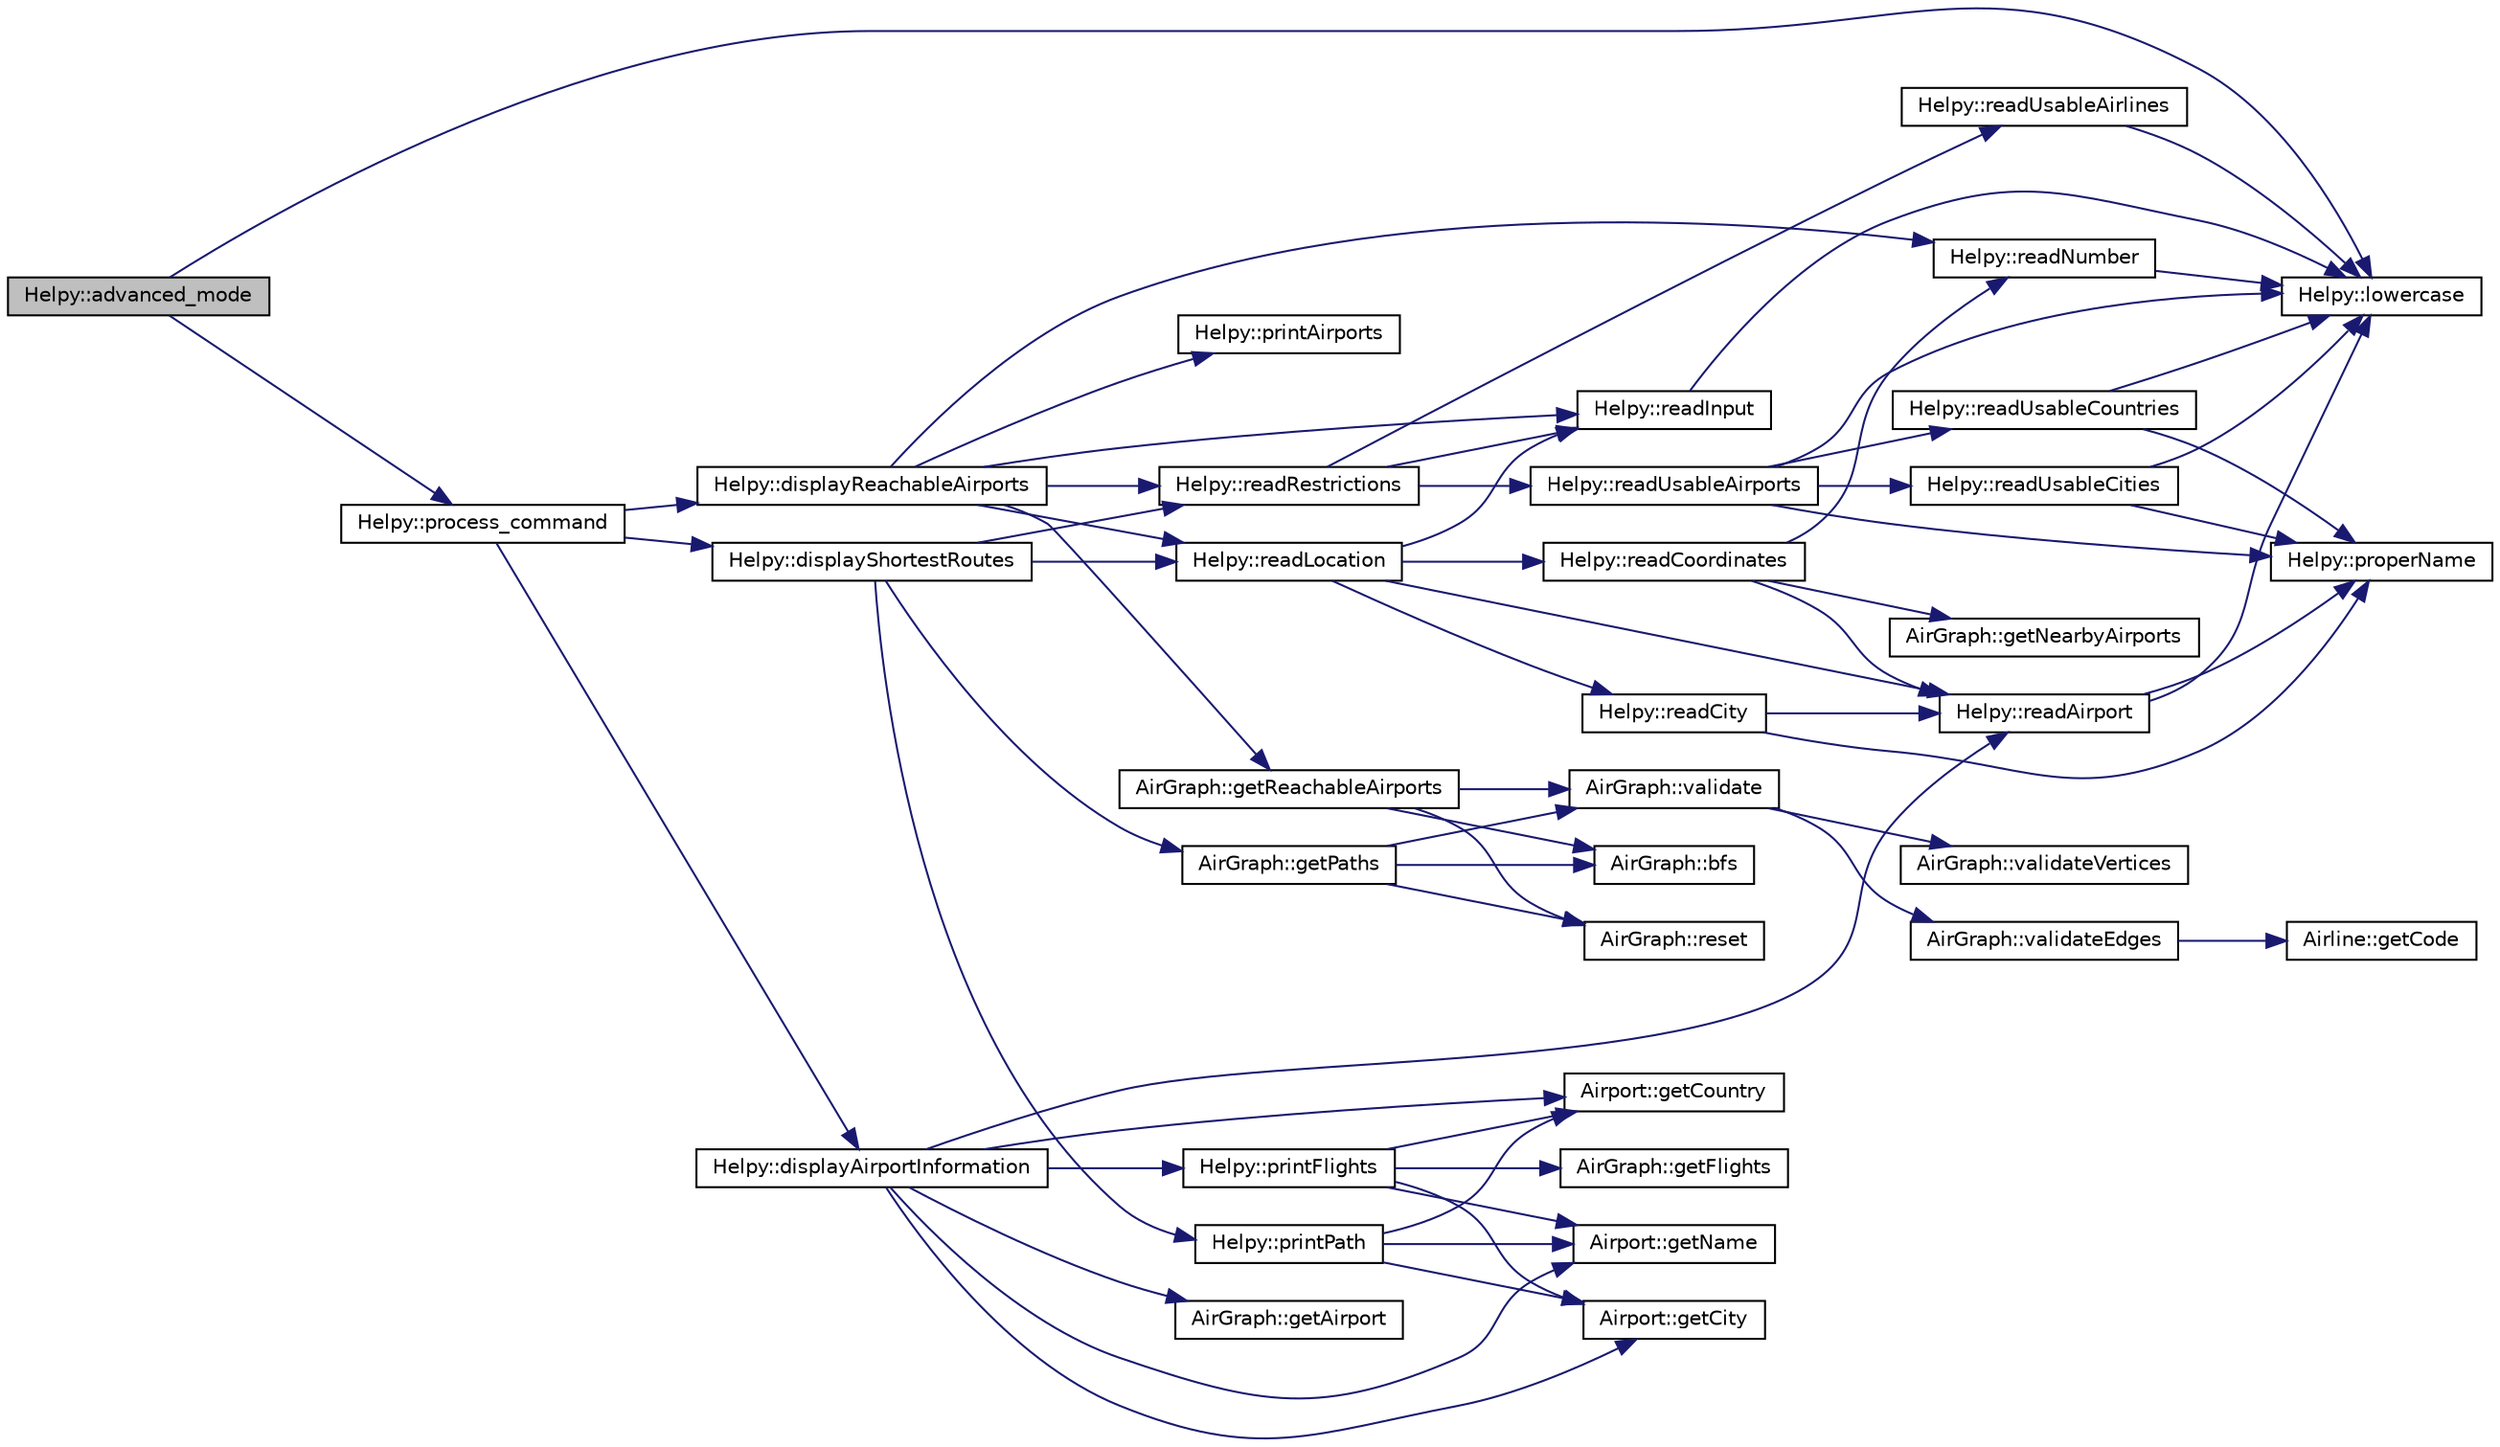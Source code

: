 digraph "Helpy::advanced_mode"
{
 // LATEX_PDF_SIZE
  edge [fontname="Helvetica",fontsize="10",labelfontname="Helvetica",labelfontsize="10"];
  node [fontname="Helvetica",fontsize="10",shape=record];
  rankdir="LR";
  Node1 [label="Helpy::advanced_mode",height=0.2,width=0.4,color="black", fillcolor="grey75", style="filled", fontcolor="black",tooltip="executes the advanced mode of the UI @complexity O(1)"];
  Node1 -> Node2 [color="midnightblue",fontsize="10",style="solid"];
  Node2 [label="Helpy::lowercase",height=0.2,width=0.4,color="black", fillcolor="white", style="filled",URL="$classHelpy.html#a555c23037bdcba9c140448908cb67c34",tooltip="turns all the characters of a string into lowercase or uppercase @complexity O(n)"];
  Node1 -> Node3 [color="midnightblue",fontsize="10",style="solid"];
  Node3 [label="Helpy::process_command",height=0.2,width=0.4,color="black", fillcolor="white", style="filled",URL="$classHelpy.html#ac18c8353d0a7f41c9363433f826988fe",tooltip="processes the commands that were inputted @complexity O(n^2 * log(n))"];
  Node3 -> Node4 [color="midnightblue",fontsize="10",style="solid"];
  Node4 [label="Helpy::displayAirportInformation",height=0.2,width=0.4,color="black", fillcolor="white", style="filled",URL="$classHelpy.html#aa0039898fad6ba25654635123abe404b",tooltip="displays all the flights you can take on a given Airport, as well as the Airlines that make said flig..."];
  Node4 -> Node5 [color="midnightblue",fontsize="10",style="solid"];
  Node5 [label="AirGraph::getAirport",height=0.2,width=0.4,color="black", fillcolor="white", style="filled",URL="$classAirGraph.html#a769168714ae9dd7ed5403b5deb2d8a64",tooltip="returns the Airport whose code is passed as an argument"];
  Node4 -> Node6 [color="midnightblue",fontsize="10",style="solid"];
  Node6 [label="Airport::getCity",height=0.2,width=0.4,color="black", fillcolor="white", style="filled",URL="$classAirport.html#adff088d0536ead7d1c060c385da03f32",tooltip="returns the city of the Airport"];
  Node4 -> Node7 [color="midnightblue",fontsize="10",style="solid"];
  Node7 [label="Airport::getCountry",height=0.2,width=0.4,color="black", fillcolor="white", style="filled",URL="$classAirport.html#ac0ce4ad3ce71653f13b96e5d40648588",tooltip="returns the country of the Airport"];
  Node4 -> Node8 [color="midnightblue",fontsize="10",style="solid"];
  Node8 [label="Airport::getName",height=0.2,width=0.4,color="black", fillcolor="white", style="filled",URL="$classAirport.html#a93efcd09328d24469d97a81e8048b776",tooltip="returns the name of the Airport"];
  Node4 -> Node9 [color="midnightblue",fontsize="10",style="solid"];
  Node9 [label="Helpy::printFlights",height=0.2,width=0.4,color="black", fillcolor="white", style="filled",URL="$classHelpy.html#a6c78b649974b1d7d3285874a39a6ef3b",tooltip="prints all the flights of an Airport in a table @complexity O(n * |E|)"];
  Node9 -> Node6 [color="midnightblue",fontsize="10",style="solid"];
  Node9 -> Node7 [color="midnightblue",fontsize="10",style="solid"];
  Node9 -> Node10 [color="midnightblue",fontsize="10",style="solid"];
  Node10 [label="AirGraph::getFlights",height=0.2,width=0.4,color="black", fillcolor="white", style="filled",URL="$classAirGraph.html#ac523e3f5214410ee31368d07eed2e0a1",tooltip="returns the flights you can take in an Airport"];
  Node9 -> Node8 [color="midnightblue",fontsize="10",style="solid"];
  Node4 -> Node11 [color="midnightblue",fontsize="10",style="solid"];
  Node11 [label="Helpy::readAirport",height=0.2,width=0.4,color="black", fillcolor="white", style="filled",URL="$classHelpy.html#a07cfd0c52c5be6cea63f5c39161ddaea",tooltip="reads the code/name of an airport from the console @complexity O(n)"];
  Node11 -> Node2 [color="midnightblue",fontsize="10",style="solid"];
  Node11 -> Node12 [color="midnightblue",fontsize="10",style="solid"];
  Node12 [label="Helpy::properName",height=0.2,width=0.4,color="black", fillcolor="white", style="filled",URL="$classHelpy.html#ada23e5d42122289d1fa0d21ba080ec54",tooltip="takes a user inputted string and modifies it so that it becomes well-written @complexity O(n)"];
  Node3 -> Node13 [color="midnightblue",fontsize="10",style="solid"];
  Node13 [label="Helpy::displayReachableAirports",height=0.2,width=0.4,color="black", fillcolor="white", style="filled",URL="$classHelpy.html#a7052e9a5e346e41892c26da08cf9c06e",tooltip="displays all the Airports you can reach from a starting point in a certain number of flights @complex..."];
  Node13 -> Node14 [color="midnightblue",fontsize="10",style="solid"];
  Node14 [label="AirGraph::getReachableAirports",height=0.2,width=0.4,color="black", fillcolor="white", style="filled",URL="$classAirGraph.html#a7e7e60224e445a7b861319312f257955",tooltip="performs a Breadth-First Search to get the Airports you can reach in a certain number of flights @com..."];
  Node14 -> Node15 [color="midnightblue",fontsize="10",style="solid"];
  Node15 [label="AirGraph::bfs",height=0.2,width=0.4,color="black", fillcolor="white", style="filled",URL="$classAirGraph.html#af716d2cfb5177959c3011881f9b4ae81",tooltip="implementation of the Breadth-First Search algorithm that returns the shortest paths (in terms of fli..."];
  Node14 -> Node16 [color="midnightblue",fontsize="10",style="solid"];
  Node16 [label="AirGraph::reset",height=0.2,width=0.4,color="black", fillcolor="white", style="filled",URL="$classAirGraph.html#a32ba540038b3bda18388f4ad5f12f89d",tooltip="sets to 'false' the 'visited' parameter of all vertices @complexity O(|V| + |E|)"];
  Node14 -> Node17 [color="midnightblue",fontsize="10",style="solid"];
  Node17 [label="AirGraph::validate",height=0.2,width=0.4,color="black", fillcolor="white", style="filled",URL="$classAirGraph.html#a65c76b3fe1e64fca3b2ea5a3addae74a",tooltip="checks which vertices and edges are valid @complexity O(|V| + |E|)"];
  Node17 -> Node18 [color="midnightblue",fontsize="10",style="solid"];
  Node18 [label="AirGraph::validateEdges",height=0.2,width=0.4,color="black", fillcolor="white", style="filled",URL="$classAirGraph.html#aa620f24c5ec6942c068d65c5298671d3",tooltip="checks if an edge contains at least one Airline that the user wants to use @complexity O(|E|)"];
  Node18 -> Node19 [color="midnightblue",fontsize="10",style="solid"];
  Node19 [label="Airline::getCode",height=0.2,width=0.4,color="black", fillcolor="white", style="filled",URL="$classAirline.html#a41ef613d6b390c463821b9ae43d9ec84",tooltip="returns the code of the Airline"];
  Node17 -> Node20 [color="midnightblue",fontsize="10",style="solid"];
  Node20 [label="AirGraph::validateVertices",height=0.2,width=0.4,color="black", fillcolor="white", style="filled",URL="$classAirGraph.html#a5bb3526b5868f5643b63b42824245845",tooltip="checks if a vertex should be traversed in the search functions @complexity O(|V|)"];
  Node13 -> Node21 [color="midnightblue",fontsize="10",style="solid"];
  Node21 [label="Helpy::printAirports",height=0.2,width=0.4,color="black", fillcolor="white", style="filled",URL="$classHelpy.html#a0761afdb62981b5448230a2a1bc98ae3",tooltip="prints in a table the name, city and country of the Airports in the argument list @complexity O(n)"];
  Node13 -> Node22 [color="midnightblue",fontsize="10",style="solid"];
  Node22 [label="Helpy::readInput",height=0.2,width=0.4,color="black", fillcolor="white", style="filled",URL="$classHelpy.html#aebbc6852064a21221d3fb054e97aaec3",tooltip="reads a line of user input @complexity O(n^2)"];
  Node22 -> Node2 [color="midnightblue",fontsize="10",style="solid"];
  Node13 -> Node23 [color="midnightblue",fontsize="10",style="solid"];
  Node23 [label="Helpy::readLocation",height=0.2,width=0.4,color="black", fillcolor="white", style="filled",URL="$classHelpy.html#a4423bd1450df0994030a055598d6bd16",tooltip="reads a location based on an airport OR a city OR a country OR coordinates @complexity O(n^2)"];
  Node23 -> Node11 [color="midnightblue",fontsize="10",style="solid"];
  Node23 -> Node24 [color="midnightblue",fontsize="10",style="solid"];
  Node24 [label="Helpy::readCity",height=0.2,width=0.4,color="black", fillcolor="white", style="filled",URL="$classHelpy.html#a66f9885e46902bff5cf52aa44fc4ea77",tooltip="reads the name of a city/country from the console @complexity O(n^2)"];
  Node24 -> Node12 [color="midnightblue",fontsize="10",style="solid"];
  Node24 -> Node11 [color="midnightblue",fontsize="10",style="solid"];
  Node23 -> Node25 [color="midnightblue",fontsize="10",style="solid"];
  Node25 [label="Helpy::readCoordinates",height=0.2,width=0.4,color="black", fillcolor="white", style="filled",URL="$classHelpy.html#af162325450bc145f1936f2d926afe45c",tooltip="reads coordinates from the console and displays the airports nearest that location @complexity O(n^2)"];
  Node25 -> Node26 [color="midnightblue",fontsize="10",style="solid"];
  Node26 [label="AirGraph::getNearbyAirports",height=0.2,width=0.4,color="black", fillcolor="white", style="filled",URL="$classAirGraph.html#a4893275d263f5d39b6c38e26d465a24a",tooltip="gets the Airports nearest the location defined by the pair (lat, lon) @complexity O(|V|)"];
  Node25 -> Node11 [color="midnightblue",fontsize="10",style="solid"];
  Node25 -> Node27 [color="midnightblue",fontsize="10",style="solid"];
  Node27 [label="Helpy::readNumber",height=0.2,width=0.4,color="black", fillcolor="white", style="filled",URL="$classHelpy.html#ab7d64ab16c804e5e5ecaa87246bc82a6",tooltip="reads a number from the console @complexity O(n^2)"];
  Node27 -> Node2 [color="midnightblue",fontsize="10",style="solid"];
  Node23 -> Node22 [color="midnightblue",fontsize="10",style="solid"];
  Node13 -> Node27 [color="midnightblue",fontsize="10",style="solid"];
  Node13 -> Node28 [color="midnightblue",fontsize="10",style="solid"];
  Node28 [label="Helpy::readRestrictions",height=0.2,width=0.4,color="black", fillcolor="white", style="filled",URL="$classHelpy.html#a00ddd92a095c970241a1ae73a195608f",tooltip="reads the Airlines and the Airports the user would like to use @complexity O(n^2)"];
  Node28 -> Node22 [color="midnightblue",fontsize="10",style="solid"];
  Node28 -> Node29 [color="midnightblue",fontsize="10",style="solid"];
  Node29 [label="Helpy::readUsableAirlines",height=0.2,width=0.4,color="black", fillcolor="white", style="filled",URL="$classHelpy.html#ac96f8c02e2d55ed557a221b879d57d43",tooltip="reads from the console the selection of airlines to use @complexity O(n)"];
  Node29 -> Node2 [color="midnightblue",fontsize="10",style="solid"];
  Node28 -> Node30 [color="midnightblue",fontsize="10",style="solid"];
  Node30 [label="Helpy::readUsableAirports",height=0.2,width=0.4,color="black", fillcolor="white", style="filled",URL="$classHelpy.html#a50f67ed10ca5d7255237c81b5098924a",tooltip="reads the airports that the user wants to use @complexity O(n^2)"];
  Node30 -> Node2 [color="midnightblue",fontsize="10",style="solid"];
  Node30 -> Node12 [color="midnightblue",fontsize="10",style="solid"];
  Node30 -> Node31 [color="midnightblue",fontsize="10",style="solid"];
  Node31 [label="Helpy::readUsableCities",height=0.2,width=0.4,color="black", fillcolor="white", style="filled",URL="$classHelpy.html#a6101fe619f9ad4a830253790e6c70d0c",tooltip="reads from the console the selection of cities to consider @complexity O(n^2)"];
  Node31 -> Node2 [color="midnightblue",fontsize="10",style="solid"];
  Node31 -> Node12 [color="midnightblue",fontsize="10",style="solid"];
  Node30 -> Node32 [color="midnightblue",fontsize="10",style="solid"];
  Node32 [label="Helpy::readUsableCountries",height=0.2,width=0.4,color="black", fillcolor="white", style="filled",URL="$classHelpy.html#a4cfecf6a7a1a86dabca06048a7c49274",tooltip="reads from the console the selection of countries to consider @complexity O(n^2)"];
  Node32 -> Node2 [color="midnightblue",fontsize="10",style="solid"];
  Node32 -> Node12 [color="midnightblue",fontsize="10",style="solid"];
  Node3 -> Node33 [color="midnightblue",fontsize="10",style="solid"];
  Node33 [label="Helpy::displayShortestRoutes",height=0.2,width=0.4,color="black", fillcolor="white", style="filled",URL="$classHelpy.html#a55726343e5f6dac4150ca434cd445e70",tooltip="displays the shortest routes you can take from an Airport to another @complexity O(n^2 + |V| + |E|)"];
  Node33 -> Node34 [color="midnightblue",fontsize="10",style="solid"];
  Node34 [label="AirGraph::getPaths",height=0.2,width=0.4,color="black", fillcolor="white", style="filled",URL="$classAirGraph.html#ad65e26b3d20d6d77976d9280a5cc5b34",tooltip="gets all the shortest paths from one Airport to another @complexity O(|V| + |E|)"];
  Node34 -> Node15 [color="midnightblue",fontsize="10",style="solid"];
  Node34 -> Node16 [color="midnightblue",fontsize="10",style="solid"];
  Node34 -> Node17 [color="midnightblue",fontsize="10",style="solid"];
  Node33 -> Node35 [color="midnightblue",fontsize="10",style="solid"];
  Node35 [label="Helpy::printPath",height=0.2,width=0.4,color="black", fillcolor="white", style="filled",URL="$classHelpy.html#a77990e02860a2a30ef77958309f5dc4b",tooltip="prints a table with the information of a path @complexity O(n * |E|), being 'n' the number of Airline..."];
  Node35 -> Node6 [color="midnightblue",fontsize="10",style="solid"];
  Node35 -> Node7 [color="midnightblue",fontsize="10",style="solid"];
  Node35 -> Node8 [color="midnightblue",fontsize="10",style="solid"];
  Node33 -> Node23 [color="midnightblue",fontsize="10",style="solid"];
  Node33 -> Node28 [color="midnightblue",fontsize="10",style="solid"];
}

